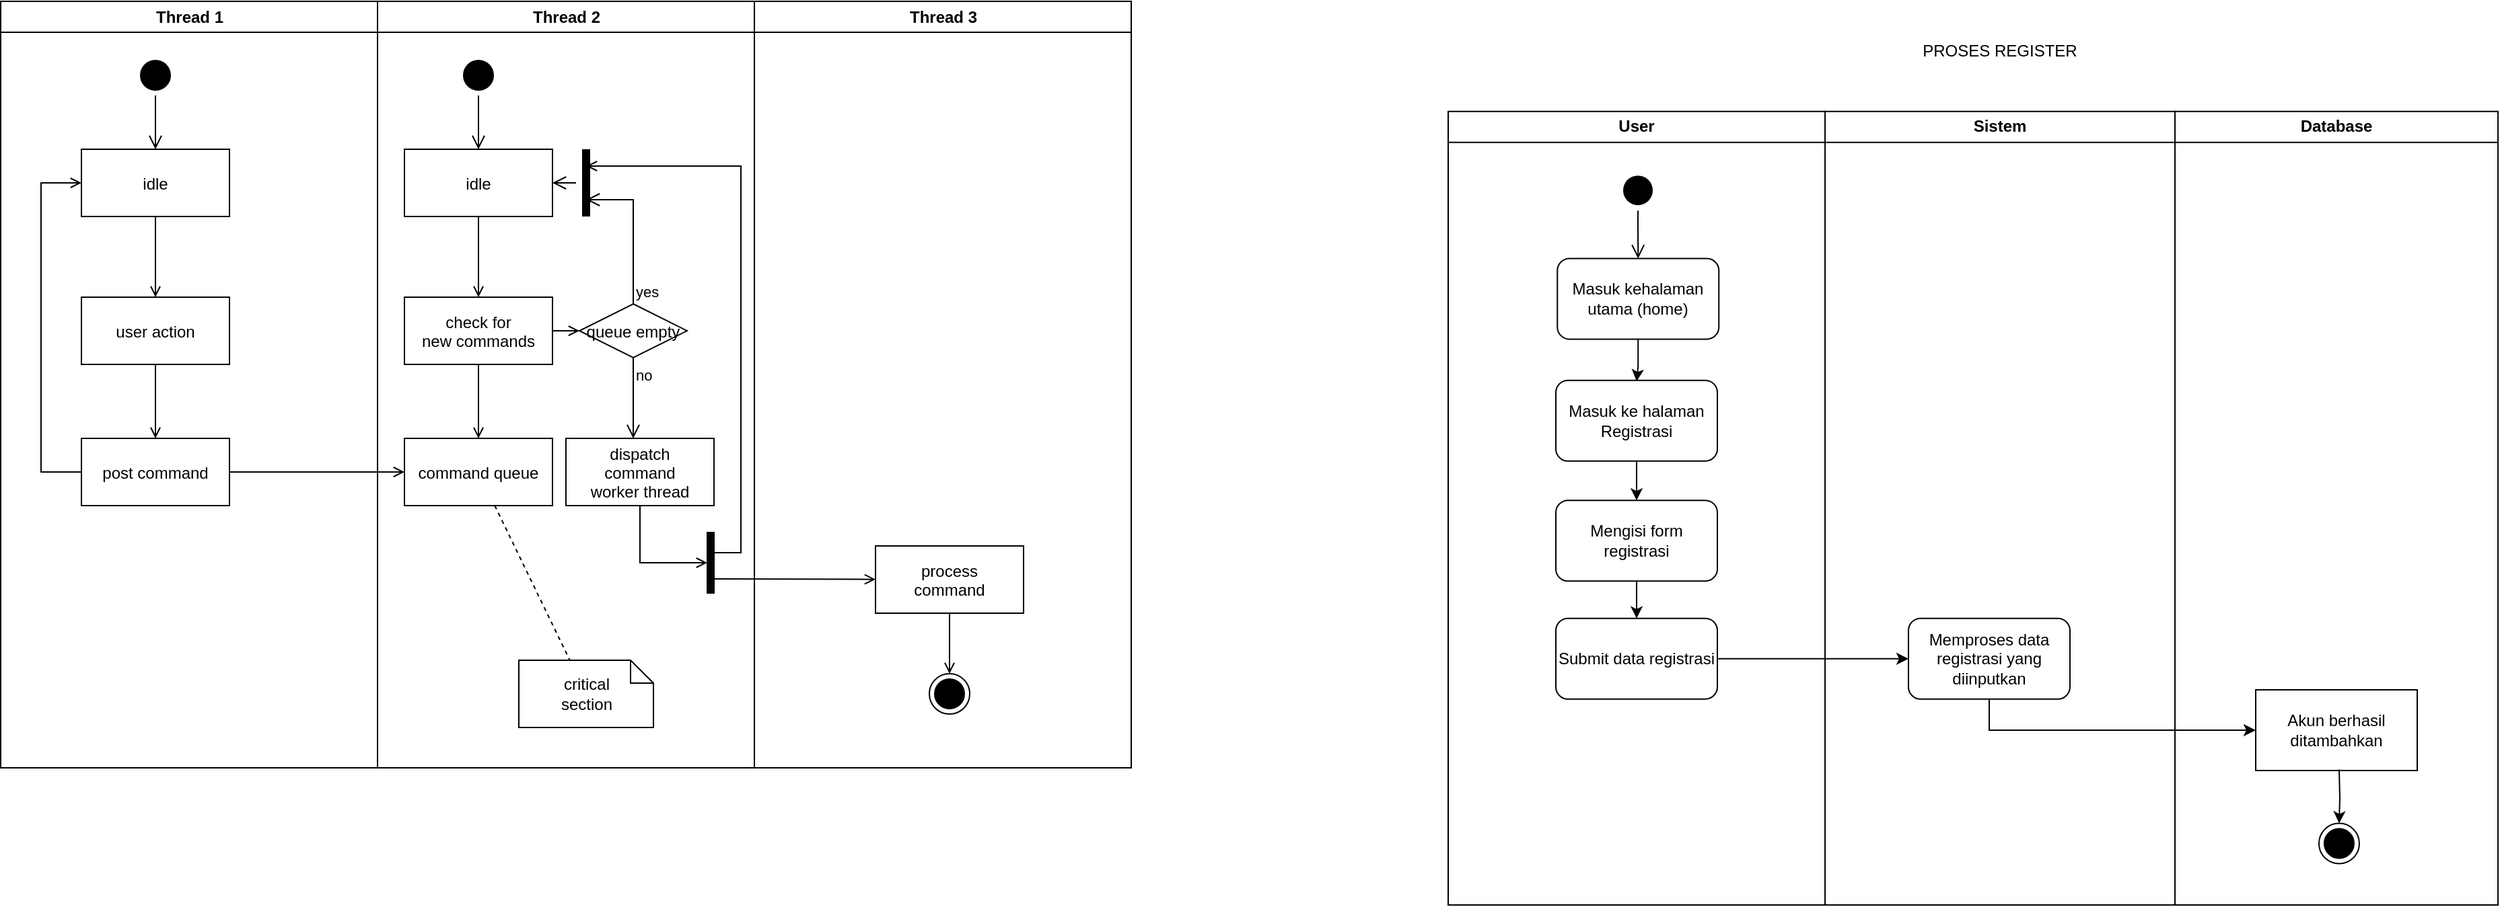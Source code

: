 <mxfile version="21.6.9" type="github">
  <diagram name="Page-1" id="e7e014a7-5840-1c2e-5031-d8a46d1fe8dd">
    <mxGraphModel dx="1493" dy="990" grid="1" gridSize="10" guides="1" tooltips="1" connect="1" arrows="1" fold="1" page="1" pageScale="1" pageWidth="1169" pageHeight="826" background="none" math="0" shadow="0">
      <root>
        <mxCell id="0" />
        <mxCell id="1" parent="0" />
        <mxCell id="2" value="Thread 1" style="swimlane;whiteSpace=wrap;strokeColor=#000000;" parent="1" vertex="1">
          <mxGeometry x="164.5" y="128" width="280" height="570" as="geometry" />
        </mxCell>
        <mxCell id="5" value="" style="ellipse;shape=startState;fillColor=#000000;strokeColor=#000000;" parent="2" vertex="1">
          <mxGeometry x="100" y="40" width="30" height="30" as="geometry" />
        </mxCell>
        <mxCell id="6" value="" style="edgeStyle=elbowEdgeStyle;elbow=horizontal;verticalAlign=bottom;endArrow=open;endSize=8;strokeColor=#000000;endFill=1;rounded=0" parent="2" source="5" target="7" edge="1">
          <mxGeometry x="100" y="40" as="geometry">
            <mxPoint x="115" y="110" as="targetPoint" />
          </mxGeometry>
        </mxCell>
        <mxCell id="7" value="idle" style="strokeColor=#000000;" parent="2" vertex="1">
          <mxGeometry x="60" y="110" width="110" height="50" as="geometry" />
        </mxCell>
        <mxCell id="8" value="user action" style="strokeColor=#000000;" parent="2" vertex="1">
          <mxGeometry x="60" y="220" width="110" height="50" as="geometry" />
        </mxCell>
        <mxCell id="9" value="" style="endArrow=open;strokeColor=#000000;endFill=1;rounded=0" parent="2" source="7" target="8" edge="1">
          <mxGeometry relative="1" as="geometry" />
        </mxCell>
        <mxCell id="10" value="post command" style="strokeColor=#000000;" parent="2" vertex="1">
          <mxGeometry x="60" y="325" width="110" height="50" as="geometry" />
        </mxCell>
        <mxCell id="11" value="" style="endArrow=open;strokeColor=#000000;endFill=1;rounded=0" parent="2" source="8" target="10" edge="1">
          <mxGeometry relative="1" as="geometry" />
        </mxCell>
        <mxCell id="12" value="" style="edgeStyle=elbowEdgeStyle;elbow=horizontal;strokeColor=#000000;endArrow=open;endFill=1;rounded=0" parent="2" source="10" target="7" edge="1">
          <mxGeometry width="100" height="100" relative="1" as="geometry">
            <mxPoint x="160" y="290" as="sourcePoint" />
            <mxPoint x="260" y="190" as="targetPoint" />
            <Array as="points">
              <mxPoint x="30" y="250" />
            </Array>
          </mxGeometry>
        </mxCell>
        <mxCell id="3" value="Thread 2" style="swimlane;whiteSpace=wrap;strokeColor=#000000;" parent="1" vertex="1">
          <mxGeometry x="444.5" y="128" width="280" height="570" as="geometry" />
        </mxCell>
        <mxCell id="13" value="" style="ellipse;shape=startState;fillColor=#000000;strokeColor=#000000;" parent="3" vertex="1">
          <mxGeometry x="60" y="40" width="30" height="30" as="geometry" />
        </mxCell>
        <mxCell id="14" value="" style="edgeStyle=elbowEdgeStyle;elbow=horizontal;verticalAlign=bottom;endArrow=open;endSize=8;strokeColor=#000000;endFill=1;rounded=0" parent="3" source="13" target="15" edge="1">
          <mxGeometry x="40" y="20" as="geometry">
            <mxPoint x="55" y="90" as="targetPoint" />
          </mxGeometry>
        </mxCell>
        <mxCell id="15" value="idle" style="strokeColor=#000000;" parent="3" vertex="1">
          <mxGeometry x="20" y="110" width="110" height="50" as="geometry" />
        </mxCell>
        <mxCell id="16" value="check for &#xa;new commands" style="strokeColor=#000000;" parent="3" vertex="1">
          <mxGeometry x="20" y="220" width="110" height="50" as="geometry" />
        </mxCell>
        <mxCell id="17" value="" style="endArrow=open;strokeColor=#000000;endFill=1;rounded=0" parent="3" source="15" target="16" edge="1">
          <mxGeometry relative="1" as="geometry" />
        </mxCell>
        <mxCell id="18" value="command queue" style="strokeColor=#000000;" parent="3" vertex="1">
          <mxGeometry x="20" y="325" width="110" height="50" as="geometry" />
        </mxCell>
        <mxCell id="19" value="" style="endArrow=open;strokeColor=#000000;endFill=1;rounded=0" parent="3" source="16" target="18" edge="1">
          <mxGeometry relative="1" as="geometry" />
        </mxCell>
        <mxCell id="21" value="queue empty" style="rhombus;fillColor=none;strokeColor=#000000;" parent="3" vertex="1">
          <mxGeometry x="150" y="225" width="80" height="40" as="geometry" />
        </mxCell>
        <mxCell id="22" value="yes" style="edgeStyle=elbowEdgeStyle;elbow=horizontal;align=left;verticalAlign=bottom;endArrow=open;endSize=8;strokeColor=#000000;exitX=0.5;exitY=0;endFill=1;rounded=0;entryX=0.75;entryY=0.5;entryPerimeter=0" parent="3" source="21" target="25" edge="1">
          <mxGeometry x="-1" relative="1" as="geometry">
            <mxPoint x="160" y="150" as="targetPoint" />
            <Array as="points">
              <mxPoint x="190" y="180" />
            </Array>
          </mxGeometry>
        </mxCell>
        <mxCell id="23" value="no" style="edgeStyle=elbowEdgeStyle;elbow=horizontal;align=left;verticalAlign=top;endArrow=open;endSize=8;strokeColor=#000000;endFill=1;rounded=0" parent="3" source="21" target="30" edge="1">
          <mxGeometry x="-1" relative="1" as="geometry">
            <mxPoint x="190" y="305" as="targetPoint" />
          </mxGeometry>
        </mxCell>
        <mxCell id="24" value="" style="endArrow=open;strokeColor=#000000;endFill=1;rounded=0" parent="3" source="16" target="21" edge="1">
          <mxGeometry relative="1" as="geometry" />
        </mxCell>
        <mxCell id="25" value="" style="shape=line;strokeWidth=6;strokeColor=#000000;rotation=90" parent="3" vertex="1">
          <mxGeometry x="130" y="127.5" width="50" height="15" as="geometry" />
        </mxCell>
        <mxCell id="26" value="" style="edgeStyle=elbowEdgeStyle;elbow=horizontal;verticalAlign=bottom;endArrow=open;endSize=8;strokeColor=#000000;endFill=1;rounded=0" parent="3" source="25" target="15" edge="1">
          <mxGeometry x="130" y="90" as="geometry">
            <mxPoint x="230" y="140" as="targetPoint" />
          </mxGeometry>
        </mxCell>
        <mxCell id="30" value="dispatch&#xa;command&#xa;worker thread" style="strokeColor=#000000;" parent="3" vertex="1">
          <mxGeometry x="140" y="325" width="110" height="50" as="geometry" />
        </mxCell>
        <mxCell id="31" value="critical&#xa;section" style="shape=note;whiteSpace=wrap;size=17;strokeColor=#000000;" parent="3" vertex="1">
          <mxGeometry x="105" y="490" width="100" height="50" as="geometry" />
        </mxCell>
        <mxCell id="32" value="" style="endArrow=none;strokeColor=#000000;endFill=0;rounded=0;dashed=1" parent="3" source="18" target="31" edge="1">
          <mxGeometry relative="1" as="geometry" />
        </mxCell>
        <mxCell id="34" value="" style="whiteSpace=wrap;strokeColor=#000000;fillColor=#030303;" parent="3" vertex="1">
          <mxGeometry x="245" y="395" width="5" height="45" as="geometry" />
        </mxCell>
        <mxCell id="41" value="" style="edgeStyle=elbowEdgeStyle;elbow=horizontal;entryX=0;entryY=0.5;strokeColor=#000000;endArrow=open;endFill=1;rounded=0" parent="3" source="30" target="34" edge="1">
          <mxGeometry width="100" height="100" relative="1" as="geometry">
            <mxPoint x="60" y="480" as="sourcePoint" />
            <mxPoint x="160" y="380" as="targetPoint" />
            <Array as="points">
              <mxPoint x="195" y="400" />
            </Array>
          </mxGeometry>
        </mxCell>
        <mxCell id="4" value="Thread 3" style="swimlane;whiteSpace=wrap;strokeColor=#000000;" parent="1" vertex="1">
          <mxGeometry x="724.5" y="128" width="280" height="570" as="geometry" />
        </mxCell>
        <mxCell id="33" value="process&#xa;command" style="strokeColor=#000000;" parent="4" vertex="1">
          <mxGeometry x="90" y="405" width="110" height="50" as="geometry" />
        </mxCell>
        <mxCell id="35" value="" style="edgeStyle=elbowEdgeStyle;elbow=horizontal;strokeColor=#000000;endArrow=open;endFill=1;rounded=0;entryX=0.25;entryY=0.5;entryPerimeter=0" parent="4" target="25" edge="1">
          <mxGeometry width="100" height="100" relative="1" as="geometry">
            <mxPoint x="-30" y="410" as="sourcePoint" />
            <mxPoint x="-120" y="120" as="targetPoint" />
            <Array as="points">
              <mxPoint x="-10" y="135" />
            </Array>
          </mxGeometry>
        </mxCell>
        <mxCell id="37" value="" style="edgeStyle=none;strokeColor=#000000;endArrow=open;endFill=1;rounded=0" parent="4" target="33" edge="1">
          <mxGeometry width="100" height="100" relative="1" as="geometry">
            <mxPoint x="-30" y="429.5" as="sourcePoint" />
            <mxPoint x="90" y="429.5" as="targetPoint" />
          </mxGeometry>
        </mxCell>
        <mxCell id="38" value="" style="ellipse;shape=endState;fillColor=#000000;strokeColor=#000000;" parent="4" vertex="1">
          <mxGeometry x="130" y="500" width="30" height="30" as="geometry" />
        </mxCell>
        <mxCell id="39" value="" style="endArrow=open;strokeColor=#000000;endFill=1;rounded=0" parent="4" source="33" target="38" edge="1">
          <mxGeometry relative="1" as="geometry" />
        </mxCell>
        <mxCell id="20" value="" style="endArrow=open;strokeColor=#000000;endFill=1;rounded=0" parent="1" source="10" target="18" edge="1">
          <mxGeometry relative="1" as="geometry" />
        </mxCell>
        <mxCell id="n_CjR4kDcSBruVza5yp5-41" style="edgeStyle=orthogonalEdgeStyle;rounded=0;orthogonalLoop=1;jettySize=auto;html=1;" edge="1" parent="1" source="n_CjR4kDcSBruVza5yp5-56">
          <mxGeometry relative="1" as="geometry">
            <mxPoint x="1380" y="410.59" as="targetPoint" />
          </mxGeometry>
        </mxCell>
        <mxCell id="n_CjR4kDcSBruVza5yp5-42" value="" style="ellipse;html=1;shape=startState;fillColor=#000000;strokeColor=none;" vertex="1" parent="1">
          <mxGeometry x="1366" y="253.59" width="30" height="30" as="geometry" />
        </mxCell>
        <mxCell id="n_CjR4kDcSBruVza5yp5-43" value="" style="edgeStyle=orthogonalEdgeStyle;html=1;verticalAlign=bottom;endArrow=open;endSize=8;strokeColor=#000000;rounded=0;entryX=0.5;entryY=0;entryDx=0;entryDy=0;" edge="1" parent="1" source="n_CjR4kDcSBruVza5yp5-42" target="n_CjR4kDcSBruVza5yp5-56">
          <mxGeometry relative="1" as="geometry">
            <mxPoint x="1380" y="343.59" as="targetPoint" />
            <Array as="points">
              <mxPoint x="1381" y="296.31" />
              <mxPoint x="1381" y="296.31" />
            </Array>
          </mxGeometry>
        </mxCell>
        <mxCell id="n_CjR4kDcSBruVza5yp5-44" style="edgeStyle=orthogonalEdgeStyle;rounded=0;orthogonalLoop=1;jettySize=auto;html=1;entryX=0.5;entryY=0;entryDx=0;entryDy=0;" edge="1" parent="1" source="n_CjR4kDcSBruVza5yp5-45" target="n_CjR4kDcSBruVza5yp5-47">
          <mxGeometry relative="1" as="geometry" />
        </mxCell>
        <mxCell id="n_CjR4kDcSBruVza5yp5-45" value="Masuk ke halaman Registrasi" style="rounded=1;whiteSpace=wrap;html=1;" vertex="1" parent="1">
          <mxGeometry x="1320" y="409.9" width="120" height="60" as="geometry" />
        </mxCell>
        <mxCell id="n_CjR4kDcSBruVza5yp5-46" value="" style="edgeStyle=orthogonalEdgeStyle;rounded=0;orthogonalLoop=1;jettySize=auto;html=1;" edge="1" parent="1" source="n_CjR4kDcSBruVza5yp5-47" target="n_CjR4kDcSBruVza5yp5-49">
          <mxGeometry relative="1" as="geometry" />
        </mxCell>
        <mxCell id="n_CjR4kDcSBruVza5yp5-47" value="Mengisi form registrasi" style="rounded=1;whiteSpace=wrap;html=1;" vertex="1" parent="1">
          <mxGeometry x="1320" y="499.11" width="120" height="60" as="geometry" />
        </mxCell>
        <mxCell id="n_CjR4kDcSBruVza5yp5-48" style="edgeStyle=orthogonalEdgeStyle;rounded=0;orthogonalLoop=1;jettySize=auto;html=1;exitX=1;exitY=0.5;exitDx=0;exitDy=0;" edge="1" parent="1" source="n_CjR4kDcSBruVza5yp5-49" target="n_CjR4kDcSBruVza5yp5-54">
          <mxGeometry relative="1" as="geometry">
            <mxPoint x="1729" y="811.38" as="targetPoint" />
          </mxGeometry>
        </mxCell>
        <mxCell id="n_CjR4kDcSBruVza5yp5-49" value="Submit data registrasi" style="rounded=1;whiteSpace=wrap;html=1;" vertex="1" parent="1">
          <mxGeometry x="1320" y="586.9" width="120" height="60" as="geometry" />
        </mxCell>
        <mxCell id="n_CjR4kDcSBruVza5yp5-53" value="Sistem" style="swimlane;whiteSpace=wrap;html=1;startSize=23;" vertex="1" parent="1">
          <mxGeometry x="1520" y="209.9" width="260" height="590.1" as="geometry" />
        </mxCell>
        <mxCell id="n_CjR4kDcSBruVza5yp5-54" value="Memproses data registrasi yang diinputkan" style="rounded=1;whiteSpace=wrap;html=1;" vertex="1" parent="n_CjR4kDcSBruVza5yp5-53">
          <mxGeometry x="61.98" y="377.0" width="120" height="60" as="geometry" />
        </mxCell>
        <mxCell id="n_CjR4kDcSBruVza5yp5-55" value="User" style="swimlane;whiteSpace=wrap;html=1;startSize=23;" vertex="1" parent="1">
          <mxGeometry x="1240" y="209.9" width="280" height="590.1" as="geometry" />
        </mxCell>
        <mxCell id="n_CjR4kDcSBruVza5yp5-56" value="Masuk kehalaman utama (home)" style="rounded=1;whiteSpace=wrap;html=1;" vertex="1" parent="n_CjR4kDcSBruVza5yp5-55">
          <mxGeometry x="81.12" y="109.31" width="120" height="60" as="geometry" />
        </mxCell>
        <mxCell id="n_CjR4kDcSBruVza5yp5-57" value="PROSES REGISTER" style="text;html=1;strokeColor=none;fillColor=none;align=center;verticalAlign=middle;whiteSpace=wrap;rounded=0;" vertex="1" parent="1">
          <mxGeometry x="1510" y="150" width="280" height="30" as="geometry" />
        </mxCell>
        <mxCell id="n_CjR4kDcSBruVza5yp5-58" value="Database" style="swimlane;whiteSpace=wrap;html=1;startSize=23;" vertex="1" parent="1">
          <mxGeometry x="1780" y="209.9" width="240" height="590.1" as="geometry" />
        </mxCell>
        <mxCell id="n_CjR4kDcSBruVza5yp5-59" value="Akun berhasil ditambahkan" style="rounded=0;whiteSpace=wrap;html=1;" vertex="1" parent="n_CjR4kDcSBruVza5yp5-58">
          <mxGeometry x="60.0" y="430.1" width="120" height="60" as="geometry" />
        </mxCell>
        <mxCell id="n_CjR4kDcSBruVza5yp5-60" value="" style="ellipse;html=1;shape=endState;fillColor=#000000;strokeColor=#000000;" vertex="1" parent="n_CjR4kDcSBruVza5yp5-58">
          <mxGeometry x="106.98" y="529.38" width="30" height="30" as="geometry" />
        </mxCell>
        <mxCell id="n_CjR4kDcSBruVza5yp5-61" value="" style="edgeStyle=orthogonalEdgeStyle;rounded=0;orthogonalLoop=1;jettySize=auto;html=1;" edge="1" parent="n_CjR4kDcSBruVza5yp5-58" target="n_CjR4kDcSBruVza5yp5-60">
          <mxGeometry relative="1" as="geometry">
            <mxPoint x="121.98" y="489.38" as="sourcePoint" />
          </mxGeometry>
        </mxCell>
        <mxCell id="n_CjR4kDcSBruVza5yp5-62" style="edgeStyle=orthogonalEdgeStyle;rounded=0;orthogonalLoop=1;jettySize=auto;html=1;exitX=0.5;exitY=1;exitDx=0;exitDy=0;entryX=0;entryY=0.5;entryDx=0;entryDy=0;" edge="1" parent="1" source="n_CjR4kDcSBruVza5yp5-54" target="n_CjR4kDcSBruVza5yp5-59">
          <mxGeometry relative="1" as="geometry" />
        </mxCell>
      </root>
    </mxGraphModel>
  </diagram>
</mxfile>
